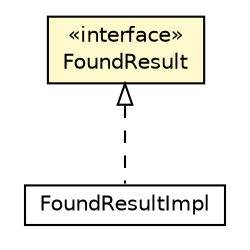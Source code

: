 #!/usr/local/bin/dot
#
# Class diagram 
# Generated by UMLGraph version R5_6-24-gf6e263 (http://www.umlgraph.org/)
#

digraph G {
	edge [fontname="Helvetica",fontsize=10,labelfontname="Helvetica",labelfontsize=10];
	node [fontname="Helvetica",fontsize=10,shape=plaintext];
	nodesep=0.25;
	ranksep=0.5;
	// net.trajano.doxdb.jsonpath.EvaluationListener.FoundResult
	c1676 [label=<<table title="net.trajano.doxdb.jsonpath.EvaluationListener.FoundResult" border="0" cellborder="1" cellspacing="0" cellpadding="2" port="p" bgcolor="lemonChiffon" href="./EvaluationListener.FoundResult.html">
		<tr><td><table border="0" cellspacing="0" cellpadding="1">
<tr><td align="center" balign="center"> &#171;interface&#187; </td></tr>
<tr><td align="center" balign="center"> FoundResult </td></tr>
		</table></td></tr>
		</table>>, URL="./EvaluationListener.FoundResult.html", fontname="Helvetica", fontcolor="black", fontsize=10.0];
	// net.trajano.doxdb.jsonpath.internal.token.EvaluationContextImpl.FoundResultImpl
	c1722 [label=<<table title="net.trajano.doxdb.jsonpath.internal.token.EvaluationContextImpl.FoundResultImpl" border="0" cellborder="1" cellspacing="0" cellpadding="2" port="p" href="./internal/token/EvaluationContextImpl.FoundResultImpl.html">
		<tr><td><table border="0" cellspacing="0" cellpadding="1">
<tr><td align="center" balign="center"> FoundResultImpl </td></tr>
		</table></td></tr>
		</table>>, URL="./internal/token/EvaluationContextImpl.FoundResultImpl.html", fontname="Helvetica", fontcolor="black", fontsize=10.0];
	//net.trajano.doxdb.jsonpath.internal.token.EvaluationContextImpl.FoundResultImpl implements net.trajano.doxdb.jsonpath.EvaluationListener.FoundResult
	c1676:p -> c1722:p [dir=back,arrowtail=empty,style=dashed];
}

